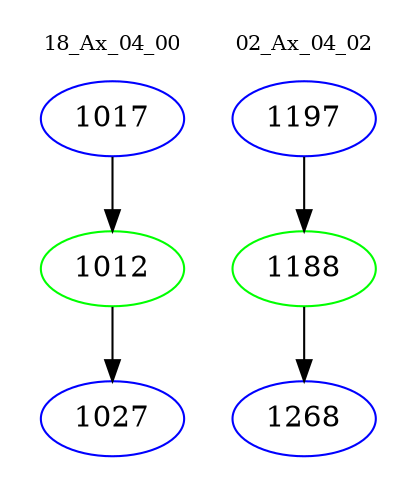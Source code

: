 digraph{
subgraph cluster_0 {
color = white
label = "18_Ax_04_00";
fontsize=10;
T0_1017 [label="1017", color="blue"]
T0_1017 -> T0_1012 [color="black"]
T0_1012 [label="1012", color="green"]
T0_1012 -> T0_1027 [color="black"]
T0_1027 [label="1027", color="blue"]
}
subgraph cluster_1 {
color = white
label = "02_Ax_04_02";
fontsize=10;
T1_1197 [label="1197", color="blue"]
T1_1197 -> T1_1188 [color="black"]
T1_1188 [label="1188", color="green"]
T1_1188 -> T1_1268 [color="black"]
T1_1268 [label="1268", color="blue"]
}
}
